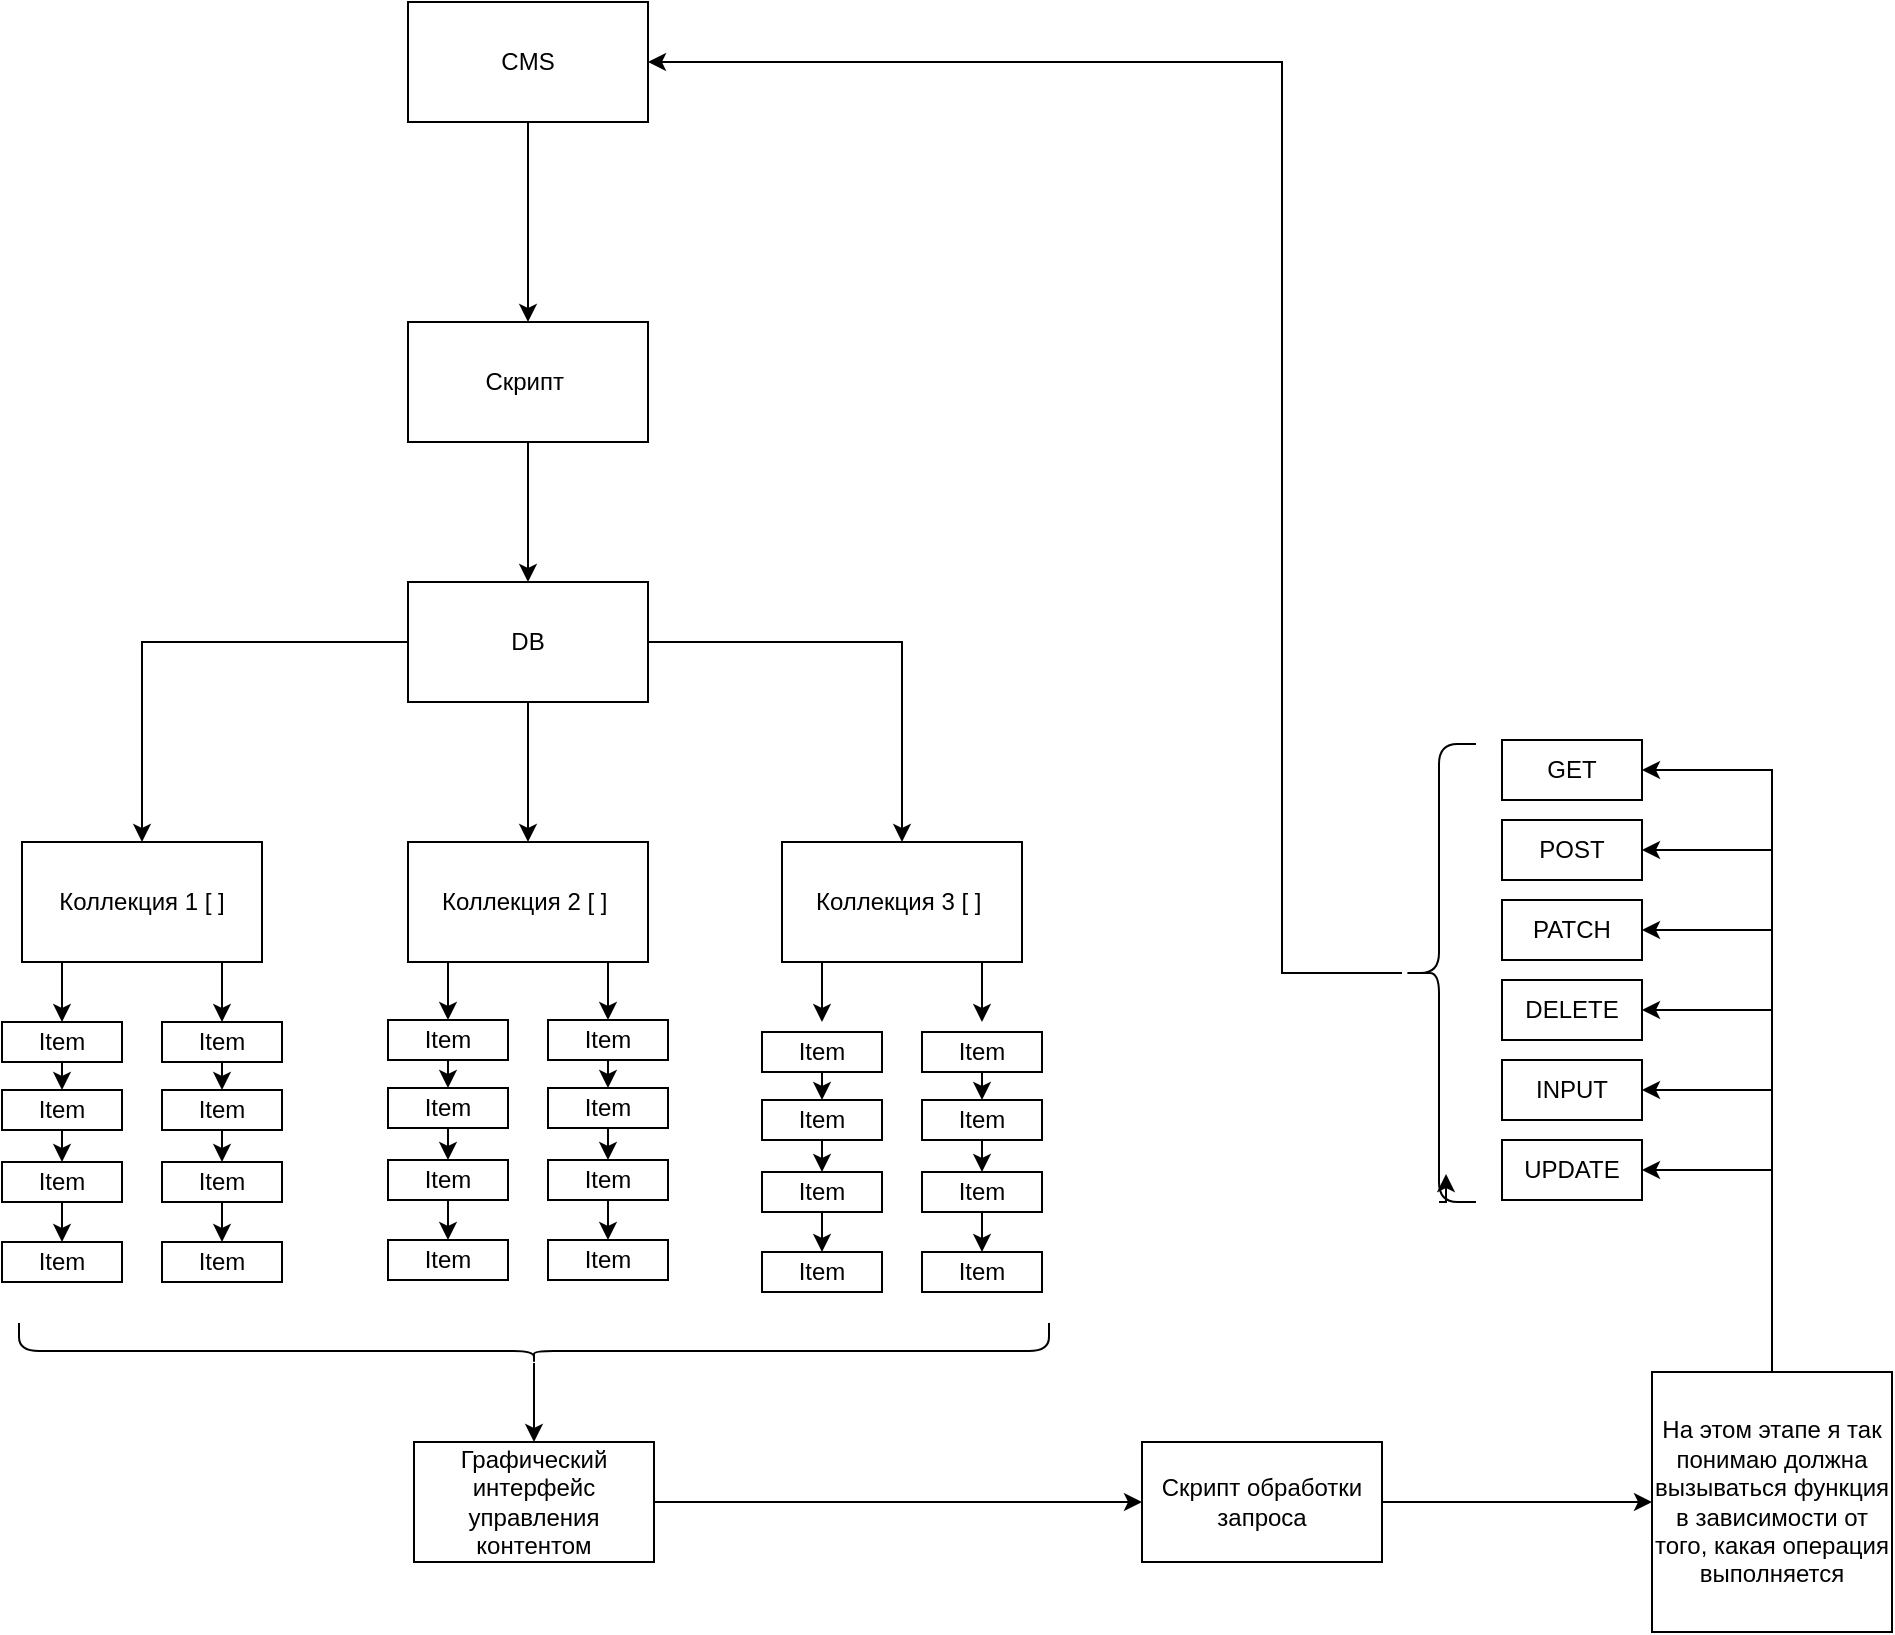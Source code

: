 <mxfile version="10.6.7" type="github"><diagram id="oEYO9Xg2seDJmXYcQJtm" name="Page-1"><mxGraphModel dx="1158" dy="789" grid="1" gridSize="10" guides="1" tooltips="1" connect="1" arrows="1" fold="1" page="1" pageScale="1" pageWidth="827" pageHeight="1169" math="0" shadow="0"><root><mxCell id="0"/><mxCell id="1" parent="0"/><mxCell id="zJNwk_p8NlRcykjKWMNr-4" style="edgeStyle=orthogonalEdgeStyle;rounded=0;orthogonalLoop=1;jettySize=auto;html=1;entryX=0.5;entryY=0;entryDx=0;entryDy=0;" parent="1" source="zJNwk_p8NlRcykjKWMNr-1" target="zJNwk_p8NlRcykjKWMNr-3" edge="1"><mxGeometry relative="1" as="geometry"/></mxCell><mxCell id="zJNwk_p8NlRcykjKWMNr-1" value="CMS" style="rounded=0;whiteSpace=wrap;html=1;" parent="1" vertex="1"><mxGeometry x="293" y="30" width="120" height="60" as="geometry"/></mxCell><mxCell id="zJNwk_p8NlRcykjKWMNr-10" style="edgeStyle=orthogonalEdgeStyle;rounded=0;orthogonalLoop=1;jettySize=auto;html=1;" parent="1" source="zJNwk_p8NlRcykjKWMNr-3" target="zJNwk_p8NlRcykjKWMNr-6" edge="1"><mxGeometry relative="1" as="geometry"/></mxCell><mxCell id="zJNwk_p8NlRcykjKWMNr-3" value="Скрипт&amp;nbsp;" style="rounded=0;whiteSpace=wrap;html=1;" parent="1" vertex="1"><mxGeometry x="293" y="190" width="120" height="60" as="geometry"/></mxCell><mxCell id="zJNwk_p8NlRcykjKWMNr-18" style="edgeStyle=orthogonalEdgeStyle;rounded=0;orthogonalLoop=1;jettySize=auto;html=1;entryX=0.5;entryY=0;entryDx=0;entryDy=0;" parent="1" source="zJNwk_p8NlRcykjKWMNr-6" target="zJNwk_p8NlRcykjKWMNr-7" edge="1"><mxGeometry relative="1" as="geometry"/></mxCell><mxCell id="zJNwk_p8NlRcykjKWMNr-19" style="edgeStyle=orthogonalEdgeStyle;rounded=0;orthogonalLoop=1;jettySize=auto;html=1;entryX=0.5;entryY=0;entryDx=0;entryDy=0;" parent="1" source="zJNwk_p8NlRcykjKWMNr-6" target="zJNwk_p8NlRcykjKWMNr-8" edge="1"><mxGeometry relative="1" as="geometry"/></mxCell><mxCell id="zJNwk_p8NlRcykjKWMNr-20" style="edgeStyle=orthogonalEdgeStyle;rounded=0;orthogonalLoop=1;jettySize=auto;html=1;" parent="1" source="zJNwk_p8NlRcykjKWMNr-6" target="zJNwk_p8NlRcykjKWMNr-11" edge="1"><mxGeometry relative="1" as="geometry"/></mxCell><mxCell id="zJNwk_p8NlRcykjKWMNr-6" value="DB" style="rounded=0;whiteSpace=wrap;html=1;" parent="1" vertex="1"><mxGeometry x="293" y="320" width="120" height="60" as="geometry"/></mxCell><mxCell id="zJNwk_p8NlRcykjKWMNr-45" style="edgeStyle=orthogonalEdgeStyle;rounded=0;orthogonalLoop=1;jettySize=auto;html=1;exitX=0.25;exitY=1;exitDx=0;exitDy=0;entryX=0.5;entryY=0;entryDx=0;entryDy=0;" parent="1" source="zJNwk_p8NlRcykjKWMNr-7" target="zJNwk_p8NlRcykjKWMNr-21" edge="1"><mxGeometry relative="1" as="geometry"/></mxCell><mxCell id="zJNwk_p8NlRcykjKWMNr-49" style="edgeStyle=orthogonalEdgeStyle;rounded=0;orthogonalLoop=1;jettySize=auto;html=1;exitX=0.75;exitY=1;exitDx=0;exitDy=0;entryX=0.5;entryY=0;entryDx=0;entryDy=0;" parent="1" source="zJNwk_p8NlRcykjKWMNr-7" target="zJNwk_p8NlRcykjKWMNr-25" edge="1"><mxGeometry relative="1" as="geometry"/></mxCell><mxCell id="zJNwk_p8NlRcykjKWMNr-7" value="Коллекция 1 [ ]" style="rounded=0;whiteSpace=wrap;html=1;" parent="1" vertex="1"><mxGeometry x="100" y="450" width="120" height="60" as="geometry"/></mxCell><mxCell id="zJNwk_p8NlRcykjKWMNr-81" style="edgeStyle=orthogonalEdgeStyle;rounded=0;orthogonalLoop=1;jettySize=auto;html=1;exitX=0.25;exitY=1;exitDx=0;exitDy=0;entryX=0.5;entryY=0;entryDx=0;entryDy=0;" parent="1" source="zJNwk_p8NlRcykjKWMNr-8" target="zJNwk_p8NlRcykjKWMNr-54" edge="1"><mxGeometry relative="1" as="geometry"/></mxCell><mxCell id="zJNwk_p8NlRcykjKWMNr-82" style="edgeStyle=orthogonalEdgeStyle;rounded=0;orthogonalLoop=1;jettySize=auto;html=1;exitX=0.75;exitY=1;exitDx=0;exitDy=0;entryX=0.5;entryY=0;entryDx=0;entryDy=0;" parent="1" source="zJNwk_p8NlRcykjKWMNr-8" target="zJNwk_p8NlRcykjKWMNr-61" edge="1"><mxGeometry relative="1" as="geometry"/></mxCell><mxCell id="zJNwk_p8NlRcykjKWMNr-8" value="Коллекция 2 [ ]&amp;nbsp;" style="rounded=0;whiteSpace=wrap;html=1;" parent="1" vertex="1"><mxGeometry x="293" y="450" width="120" height="60" as="geometry"/></mxCell><mxCell id="zJNwk_p8NlRcykjKWMNr-83" style="edgeStyle=orthogonalEdgeStyle;rounded=0;orthogonalLoop=1;jettySize=auto;html=1;exitX=0.25;exitY=1;exitDx=0;exitDy=0;" parent="1" source="zJNwk_p8NlRcykjKWMNr-11" edge="1"><mxGeometry relative="1" as="geometry"><mxPoint x="500" y="540" as="targetPoint"/></mxGeometry></mxCell><mxCell id="zJNwk_p8NlRcykjKWMNr-84" style="edgeStyle=orthogonalEdgeStyle;rounded=0;orthogonalLoop=1;jettySize=auto;html=1;exitX=0.75;exitY=1;exitDx=0;exitDy=0;" parent="1" source="zJNwk_p8NlRcykjKWMNr-11" edge="1"><mxGeometry relative="1" as="geometry"><mxPoint x="580" y="540" as="targetPoint"/></mxGeometry></mxCell><mxCell id="zJNwk_p8NlRcykjKWMNr-11" value="&lt;span&gt;Коллекция 3 [ ]&amp;nbsp;&lt;/span&gt;" style="rounded=0;whiteSpace=wrap;html=1;" parent="1" vertex="1"><mxGeometry x="480" y="450" width="120" height="60" as="geometry"/></mxCell><mxCell id="zJNwk_p8NlRcykjKWMNr-46" style="edgeStyle=orthogonalEdgeStyle;rounded=0;orthogonalLoop=1;jettySize=auto;html=1;exitX=0.5;exitY=1;exitDx=0;exitDy=0;entryX=0.5;entryY=0;entryDx=0;entryDy=0;" parent="1" source="zJNwk_p8NlRcykjKWMNr-21" target="zJNwk_p8NlRcykjKWMNr-22" edge="1"><mxGeometry relative="1" as="geometry"/></mxCell><mxCell id="zJNwk_p8NlRcykjKWMNr-21" value="Item" style="rounded=0;whiteSpace=wrap;html=1;" parent="1" vertex="1"><mxGeometry x="90" y="540" width="60" height="20" as="geometry"/></mxCell><mxCell id="zJNwk_p8NlRcykjKWMNr-47" style="edgeStyle=orthogonalEdgeStyle;rounded=0;orthogonalLoop=1;jettySize=auto;html=1;exitX=0.5;exitY=1;exitDx=0;exitDy=0;entryX=0.5;entryY=0;entryDx=0;entryDy=0;" parent="1" source="zJNwk_p8NlRcykjKWMNr-22" target="zJNwk_p8NlRcykjKWMNr-23" edge="1"><mxGeometry relative="1" as="geometry"/></mxCell><mxCell id="zJNwk_p8NlRcykjKWMNr-22" value="Item" style="rounded=0;whiteSpace=wrap;html=1;" parent="1" vertex="1"><mxGeometry x="90" y="574" width="60" height="20" as="geometry"/></mxCell><mxCell id="zJNwk_p8NlRcykjKWMNr-48" style="edgeStyle=orthogonalEdgeStyle;rounded=0;orthogonalLoop=1;jettySize=auto;html=1;exitX=0.5;exitY=1;exitDx=0;exitDy=0;entryX=0.5;entryY=0;entryDx=0;entryDy=0;" parent="1" source="zJNwk_p8NlRcykjKWMNr-23" target="zJNwk_p8NlRcykjKWMNr-24" edge="1"><mxGeometry relative="1" as="geometry"/></mxCell><mxCell id="zJNwk_p8NlRcykjKWMNr-23" value="Item" style="rounded=0;whiteSpace=wrap;html=1;" parent="1" vertex="1"><mxGeometry x="90" y="610" width="60" height="20" as="geometry"/></mxCell><mxCell id="zJNwk_p8NlRcykjKWMNr-24" value="Item" style="rounded=0;whiteSpace=wrap;html=1;" parent="1" vertex="1"><mxGeometry x="90" y="650" width="60" height="20" as="geometry"/></mxCell><mxCell id="zJNwk_p8NlRcykjKWMNr-50" style="edgeStyle=orthogonalEdgeStyle;rounded=0;orthogonalLoop=1;jettySize=auto;html=1;exitX=0.5;exitY=1;exitDx=0;exitDy=0;entryX=0.5;entryY=0;entryDx=0;entryDy=0;" parent="1" source="zJNwk_p8NlRcykjKWMNr-25" target="zJNwk_p8NlRcykjKWMNr-26" edge="1"><mxGeometry relative="1" as="geometry"/></mxCell><mxCell id="zJNwk_p8NlRcykjKWMNr-25" value="Item" style="rounded=0;whiteSpace=wrap;html=1;" parent="1" vertex="1"><mxGeometry x="170" y="540" width="60" height="20" as="geometry"/></mxCell><mxCell id="zJNwk_p8NlRcykjKWMNr-51" style="edgeStyle=orthogonalEdgeStyle;rounded=0;orthogonalLoop=1;jettySize=auto;html=1;exitX=0.5;exitY=1;exitDx=0;exitDy=0;entryX=0.5;entryY=0;entryDx=0;entryDy=0;" parent="1" source="zJNwk_p8NlRcykjKWMNr-26" target="zJNwk_p8NlRcykjKWMNr-27" edge="1"><mxGeometry relative="1" as="geometry"/></mxCell><mxCell id="zJNwk_p8NlRcykjKWMNr-26" value="Item" style="rounded=0;whiteSpace=wrap;html=1;" parent="1" vertex="1"><mxGeometry x="170" y="574" width="60" height="20" as="geometry"/></mxCell><mxCell id="zJNwk_p8NlRcykjKWMNr-52" style="edgeStyle=orthogonalEdgeStyle;rounded=0;orthogonalLoop=1;jettySize=auto;html=1;exitX=0.5;exitY=1;exitDx=0;exitDy=0;entryX=0.5;entryY=0;entryDx=0;entryDy=0;" parent="1" source="zJNwk_p8NlRcykjKWMNr-27" target="zJNwk_p8NlRcykjKWMNr-28" edge="1"><mxGeometry relative="1" as="geometry"/></mxCell><mxCell id="zJNwk_p8NlRcykjKWMNr-27" value="Item" style="rounded=0;whiteSpace=wrap;html=1;" parent="1" vertex="1"><mxGeometry x="170" y="610" width="60" height="20" as="geometry"/></mxCell><mxCell id="zJNwk_p8NlRcykjKWMNr-28" value="Item" style="rounded=0;whiteSpace=wrap;html=1;" parent="1" vertex="1"><mxGeometry x="170" y="650" width="60" height="20" as="geometry"/></mxCell><mxCell id="zJNwk_p8NlRcykjKWMNr-53" style="edgeStyle=orthogonalEdgeStyle;rounded=0;orthogonalLoop=1;jettySize=auto;html=1;exitX=0.5;exitY=1;exitDx=0;exitDy=0;entryX=0.5;entryY=0;entryDx=0;entryDy=0;" parent="1" source="zJNwk_p8NlRcykjKWMNr-54" target="zJNwk_p8NlRcykjKWMNr-56" edge="1"><mxGeometry relative="1" as="geometry"/></mxCell><mxCell id="zJNwk_p8NlRcykjKWMNr-54" value="Item" style="rounded=0;whiteSpace=wrap;html=1;" parent="1" vertex="1"><mxGeometry x="283" y="539" width="60" height="20" as="geometry"/></mxCell><mxCell id="zJNwk_p8NlRcykjKWMNr-55" style="edgeStyle=orthogonalEdgeStyle;rounded=0;orthogonalLoop=1;jettySize=auto;html=1;exitX=0.5;exitY=1;exitDx=0;exitDy=0;entryX=0.5;entryY=0;entryDx=0;entryDy=0;" parent="1" source="zJNwk_p8NlRcykjKWMNr-56" target="zJNwk_p8NlRcykjKWMNr-58" edge="1"><mxGeometry relative="1" as="geometry"/></mxCell><mxCell id="zJNwk_p8NlRcykjKWMNr-56" value="Item" style="rounded=0;whiteSpace=wrap;html=1;" parent="1" vertex="1"><mxGeometry x="283" y="573" width="60" height="20" as="geometry"/></mxCell><mxCell id="zJNwk_p8NlRcykjKWMNr-57" style="edgeStyle=orthogonalEdgeStyle;rounded=0;orthogonalLoop=1;jettySize=auto;html=1;exitX=0.5;exitY=1;exitDx=0;exitDy=0;entryX=0.5;entryY=0;entryDx=0;entryDy=0;" parent="1" source="zJNwk_p8NlRcykjKWMNr-58" target="zJNwk_p8NlRcykjKWMNr-59" edge="1"><mxGeometry relative="1" as="geometry"/></mxCell><mxCell id="zJNwk_p8NlRcykjKWMNr-58" value="Item" style="rounded=0;whiteSpace=wrap;html=1;" parent="1" vertex="1"><mxGeometry x="283" y="609" width="60" height="20" as="geometry"/></mxCell><mxCell id="zJNwk_p8NlRcykjKWMNr-59" value="Item" style="rounded=0;whiteSpace=wrap;html=1;" parent="1" vertex="1"><mxGeometry x="283" y="649" width="60" height="20" as="geometry"/></mxCell><mxCell id="zJNwk_p8NlRcykjKWMNr-60" style="edgeStyle=orthogonalEdgeStyle;rounded=0;orthogonalLoop=1;jettySize=auto;html=1;exitX=0.5;exitY=0;exitDx=0;exitDy=0;entryX=0.5;entryY=0;entryDx=0;entryDy=0;" parent="1" source="zJNwk_p8NlRcykjKWMNr-61" target="zJNwk_p8NlRcykjKWMNr-63" edge="1"><mxGeometry relative="1" as="geometry"/></mxCell><mxCell id="zJNwk_p8NlRcykjKWMNr-61" value="Item" style="rounded=0;whiteSpace=wrap;html=1;" parent="1" vertex="1"><mxGeometry x="363" y="539" width="60" height="20" as="geometry"/></mxCell><mxCell id="zJNwk_p8NlRcykjKWMNr-62" style="edgeStyle=orthogonalEdgeStyle;rounded=0;orthogonalLoop=1;jettySize=auto;html=1;exitX=0.5;exitY=1;exitDx=0;exitDy=0;entryX=0.5;entryY=0;entryDx=0;entryDy=0;" parent="1" source="zJNwk_p8NlRcykjKWMNr-63" target="zJNwk_p8NlRcykjKWMNr-65" edge="1"><mxGeometry relative="1" as="geometry"/></mxCell><mxCell id="zJNwk_p8NlRcykjKWMNr-63" value="Item" style="rounded=0;whiteSpace=wrap;html=1;" parent="1" vertex="1"><mxGeometry x="363" y="573" width="60" height="20" as="geometry"/></mxCell><mxCell id="zJNwk_p8NlRcykjKWMNr-64" style="edgeStyle=orthogonalEdgeStyle;rounded=0;orthogonalLoop=1;jettySize=auto;html=1;exitX=0.5;exitY=1;exitDx=0;exitDy=0;entryX=0.5;entryY=0;entryDx=0;entryDy=0;" parent="1" source="zJNwk_p8NlRcykjKWMNr-65" target="zJNwk_p8NlRcykjKWMNr-66" edge="1"><mxGeometry relative="1" as="geometry"/></mxCell><mxCell id="zJNwk_p8NlRcykjKWMNr-65" value="Item" style="rounded=0;whiteSpace=wrap;html=1;" parent="1" vertex="1"><mxGeometry x="363" y="609" width="60" height="20" as="geometry"/></mxCell><mxCell id="zJNwk_p8NlRcykjKWMNr-66" value="Item" style="rounded=0;whiteSpace=wrap;html=1;" parent="1" vertex="1"><mxGeometry x="363" y="649" width="60" height="20" as="geometry"/></mxCell><mxCell id="zJNwk_p8NlRcykjKWMNr-67" style="edgeStyle=orthogonalEdgeStyle;rounded=0;orthogonalLoop=1;jettySize=auto;html=1;exitX=0.5;exitY=1;exitDx=0;exitDy=0;entryX=0.5;entryY=0;entryDx=0;entryDy=0;" parent="1" source="zJNwk_p8NlRcykjKWMNr-68" target="zJNwk_p8NlRcykjKWMNr-70" edge="1"><mxGeometry relative="1" as="geometry"/></mxCell><mxCell id="zJNwk_p8NlRcykjKWMNr-68" value="Item" style="rounded=0;whiteSpace=wrap;html=1;" parent="1" vertex="1"><mxGeometry x="470" y="545" width="60" height="20" as="geometry"/></mxCell><mxCell id="zJNwk_p8NlRcykjKWMNr-69" style="edgeStyle=orthogonalEdgeStyle;rounded=0;orthogonalLoop=1;jettySize=auto;html=1;exitX=0.5;exitY=1;exitDx=0;exitDy=0;entryX=0.5;entryY=0;entryDx=0;entryDy=0;" parent="1" source="zJNwk_p8NlRcykjKWMNr-70" target="zJNwk_p8NlRcykjKWMNr-72" edge="1"><mxGeometry relative="1" as="geometry"/></mxCell><mxCell id="zJNwk_p8NlRcykjKWMNr-70" value="Item" style="rounded=0;whiteSpace=wrap;html=1;" parent="1" vertex="1"><mxGeometry x="470" y="579" width="60" height="20" as="geometry"/></mxCell><mxCell id="zJNwk_p8NlRcykjKWMNr-71" style="edgeStyle=orthogonalEdgeStyle;rounded=0;orthogonalLoop=1;jettySize=auto;html=1;exitX=0.5;exitY=1;exitDx=0;exitDy=0;entryX=0.5;entryY=0;entryDx=0;entryDy=0;" parent="1" source="zJNwk_p8NlRcykjKWMNr-72" target="zJNwk_p8NlRcykjKWMNr-73" edge="1"><mxGeometry relative="1" as="geometry"/></mxCell><mxCell id="zJNwk_p8NlRcykjKWMNr-72" value="Item" style="rounded=0;whiteSpace=wrap;html=1;" parent="1" vertex="1"><mxGeometry x="470" y="615" width="60" height="20" as="geometry"/></mxCell><mxCell id="zJNwk_p8NlRcykjKWMNr-73" value="Item" style="rounded=0;whiteSpace=wrap;html=1;" parent="1" vertex="1"><mxGeometry x="470" y="655" width="60" height="20" as="geometry"/></mxCell><mxCell id="zJNwk_p8NlRcykjKWMNr-74" style="edgeStyle=orthogonalEdgeStyle;rounded=0;orthogonalLoop=1;jettySize=auto;html=1;exitX=0.5;exitY=0;exitDx=0;exitDy=0;entryX=0.5;entryY=0;entryDx=0;entryDy=0;" parent="1" source="zJNwk_p8NlRcykjKWMNr-75" target="zJNwk_p8NlRcykjKWMNr-77" edge="1"><mxGeometry relative="1" as="geometry"/></mxCell><mxCell id="zJNwk_p8NlRcykjKWMNr-75" value="Item" style="rounded=0;whiteSpace=wrap;html=1;" parent="1" vertex="1"><mxGeometry x="550" y="545" width="60" height="20" as="geometry"/></mxCell><mxCell id="zJNwk_p8NlRcykjKWMNr-76" style="edgeStyle=orthogonalEdgeStyle;rounded=0;orthogonalLoop=1;jettySize=auto;html=1;exitX=0.5;exitY=1;exitDx=0;exitDy=0;entryX=0.5;entryY=0;entryDx=0;entryDy=0;" parent="1" source="zJNwk_p8NlRcykjKWMNr-77" target="zJNwk_p8NlRcykjKWMNr-79" edge="1"><mxGeometry relative="1" as="geometry"/></mxCell><mxCell id="zJNwk_p8NlRcykjKWMNr-77" value="Item" style="rounded=0;whiteSpace=wrap;html=1;" parent="1" vertex="1"><mxGeometry x="550" y="579" width="60" height="20" as="geometry"/></mxCell><mxCell id="zJNwk_p8NlRcykjKWMNr-78" style="edgeStyle=orthogonalEdgeStyle;rounded=0;orthogonalLoop=1;jettySize=auto;html=1;exitX=0.5;exitY=1;exitDx=0;exitDy=0;entryX=0.5;entryY=0;entryDx=0;entryDy=0;" parent="1" source="zJNwk_p8NlRcykjKWMNr-79" target="zJNwk_p8NlRcykjKWMNr-80" edge="1"><mxGeometry relative="1" as="geometry"/></mxCell><mxCell id="zJNwk_p8NlRcykjKWMNr-79" value="Item" style="rounded=0;whiteSpace=wrap;html=1;" parent="1" vertex="1"><mxGeometry x="550" y="615" width="60" height="20" as="geometry"/></mxCell><mxCell id="zJNwk_p8NlRcykjKWMNr-80" value="Item" style="rounded=0;whiteSpace=wrap;html=1;" parent="1" vertex="1"><mxGeometry x="550" y="655" width="60" height="20" as="geometry"/></mxCell><mxCell id="zJNwk_p8NlRcykjKWMNr-92" style="edgeStyle=orthogonalEdgeStyle;rounded=0;orthogonalLoop=1;jettySize=auto;html=1;" parent="1" source="zJNwk_p8NlRcykjKWMNr-85" target="zJNwk_p8NlRcykjKWMNr-93" edge="1"><mxGeometry relative="1" as="geometry"><mxPoint x="720" y="780" as="targetPoint"/></mxGeometry></mxCell><mxCell id="zJNwk_p8NlRcykjKWMNr-85" value="Графический интерфейс управления контентом" style="rounded=0;whiteSpace=wrap;html=1;" parent="1" vertex="1"><mxGeometry x="296" y="750" width="120" height="60" as="geometry"/></mxCell><mxCell id="zJNwk_p8NlRcykjKWMNr-91" style="edgeStyle=orthogonalEdgeStyle;rounded=0;orthogonalLoop=1;jettySize=auto;html=1;" parent="1" source="zJNwk_p8NlRcykjKWMNr-87" target="zJNwk_p8NlRcykjKWMNr-85" edge="1"><mxGeometry relative="1" as="geometry"/></mxCell><mxCell id="zJNwk_p8NlRcykjKWMNr-87" value="" style="shape=curlyBracket;whiteSpace=wrap;html=1;rounded=1;rotation=-90;size=0.3;" parent="1" vertex="1"><mxGeometry x="346" y="443" width="20" height="515" as="geometry"/></mxCell><mxCell id="zJNwk_p8NlRcykjKWMNr-102" style="edgeStyle=orthogonalEdgeStyle;rounded=0;orthogonalLoop=1;jettySize=auto;html=1;entryX=0;entryY=0.5;entryDx=0;entryDy=0;" parent="1" source="zJNwk_p8NlRcykjKWMNr-93" target="zJNwk_p8NlRcykjKWMNr-101" edge="1"><mxGeometry relative="1" as="geometry"/></mxCell><mxCell id="zJNwk_p8NlRcykjKWMNr-93" value="Скрипт обработки запроса" style="rounded=0;whiteSpace=wrap;html=1;" parent="1" vertex="1"><mxGeometry x="660" y="750" width="120" height="60" as="geometry"/></mxCell><mxCell id="zJNwk_p8NlRcykjKWMNr-95" value="GET" style="rounded=0;whiteSpace=wrap;html=1;" parent="1" vertex="1"><mxGeometry x="840" y="399" width="70" height="30" as="geometry"/></mxCell><mxCell id="zJNwk_p8NlRcykjKWMNr-96" value="POST" style="rounded=0;whiteSpace=wrap;html=1;" parent="1" vertex="1"><mxGeometry x="840" y="439" width="70" height="30" as="geometry"/></mxCell><mxCell id="zJNwk_p8NlRcykjKWMNr-97" value="PATCH" style="rounded=0;whiteSpace=wrap;html=1;" parent="1" vertex="1"><mxGeometry x="840" y="479" width="70" height="30" as="geometry"/></mxCell><mxCell id="zJNwk_p8NlRcykjKWMNr-98" value="DELETE" style="rounded=0;whiteSpace=wrap;html=1;" parent="1" vertex="1"><mxGeometry x="840" y="519" width="70" height="30" as="geometry"/></mxCell><mxCell id="zJNwk_p8NlRcykjKWMNr-99" value="INPUT" style="rounded=0;whiteSpace=wrap;html=1;" parent="1" vertex="1"><mxGeometry x="840" y="559" width="70" height="30" as="geometry"/></mxCell><mxCell id="zJNwk_p8NlRcykjKWMNr-100" value="UPDATE" style="rounded=0;whiteSpace=wrap;html=1;" parent="1" vertex="1"><mxGeometry x="840" y="599" width="70" height="30" as="geometry"/></mxCell><mxCell id="zJNwk_p8NlRcykjKWMNr-105" style="edgeStyle=orthogonalEdgeStyle;rounded=0;orthogonalLoop=1;jettySize=auto;html=1;exitX=0.5;exitY=0;exitDx=0;exitDy=0;entryX=1;entryY=0.5;entryDx=0;entryDy=0;" parent="1" source="zJNwk_p8NlRcykjKWMNr-101" target="zJNwk_p8NlRcykjKWMNr-95" edge="1"><mxGeometry relative="1" as="geometry"/></mxCell><mxCell id="zJNwk_p8NlRcykjKWMNr-106" style="edgeStyle=orthogonalEdgeStyle;rounded=0;orthogonalLoop=1;jettySize=auto;html=1;exitX=0.5;exitY=0;exitDx=0;exitDy=0;entryX=1;entryY=0.5;entryDx=0;entryDy=0;" parent="1" source="zJNwk_p8NlRcykjKWMNr-101" target="zJNwk_p8NlRcykjKWMNr-96" edge="1"><mxGeometry relative="1" as="geometry"/></mxCell><mxCell id="zJNwk_p8NlRcykjKWMNr-107" style="edgeStyle=orthogonalEdgeStyle;rounded=0;orthogonalLoop=1;jettySize=auto;html=1;entryX=1;entryY=0.5;entryDx=0;entryDy=0;" parent="1" source="zJNwk_p8NlRcykjKWMNr-101" target="zJNwk_p8NlRcykjKWMNr-97" edge="1"><mxGeometry relative="1" as="geometry"><mxPoint x="975" y="660" as="targetPoint"/><Array as="points"><mxPoint x="975" y="494"/></Array></mxGeometry></mxCell><mxCell id="zJNwk_p8NlRcykjKWMNr-108" style="edgeStyle=orthogonalEdgeStyle;rounded=0;orthogonalLoop=1;jettySize=auto;html=1;entryX=1;entryY=0.5;entryDx=0;entryDy=0;" parent="1" source="zJNwk_p8NlRcykjKWMNr-101" target="zJNwk_p8NlRcykjKWMNr-98" edge="1"><mxGeometry relative="1" as="geometry"><Array as="points"><mxPoint x="975" y="534"/></Array></mxGeometry></mxCell><mxCell id="zJNwk_p8NlRcykjKWMNr-109" style="edgeStyle=orthogonalEdgeStyle;rounded=0;orthogonalLoop=1;jettySize=auto;html=1;entryX=1;entryY=0.5;entryDx=0;entryDy=0;" parent="1" source="zJNwk_p8NlRcykjKWMNr-101" target="zJNwk_p8NlRcykjKWMNr-99" edge="1"><mxGeometry relative="1" as="geometry"><Array as="points"><mxPoint x="975" y="574"/></Array></mxGeometry></mxCell><mxCell id="zJNwk_p8NlRcykjKWMNr-110" style="edgeStyle=orthogonalEdgeStyle;rounded=0;orthogonalLoop=1;jettySize=auto;html=1;entryX=1;entryY=0.5;entryDx=0;entryDy=0;" parent="1" source="zJNwk_p8NlRcykjKWMNr-101" target="zJNwk_p8NlRcykjKWMNr-100" edge="1"><mxGeometry relative="1" as="geometry"><Array as="points"><mxPoint x="975" y="614"/></Array></mxGeometry></mxCell><mxCell id="zJNwk_p8NlRcykjKWMNr-101" value="На этом этапе я так понимаю должна вызываться функция в зависимости от того, какая операция выполняется" style="rounded=0;whiteSpace=wrap;html=1;" parent="1" vertex="1"><mxGeometry x="915" y="715" width="120" height="130" as="geometry"/></mxCell><mxCell id="zJNwk_p8NlRcykjKWMNr-112" style="edgeStyle=orthogonalEdgeStyle;rounded=0;orthogonalLoop=1;jettySize=auto;html=1;entryX=1;entryY=0.5;entryDx=0;entryDy=0;" parent="1" source="zJNwk_p8NlRcykjKWMNr-111" target="zJNwk_p8NlRcykjKWMNr-1" edge="1"><mxGeometry relative="1" as="geometry"><Array as="points"><mxPoint x="730" y="516"/><mxPoint x="730" y="60"/></Array></mxGeometry></mxCell><mxCell id="zJNwk_p8NlRcykjKWMNr-111" value="" style="shape=curlyBracket;whiteSpace=wrap;html=1;rounded=1;" parent="1" vertex="1"><mxGeometry x="790" y="401" width="37" height="229" as="geometry"/></mxCell><mxCell id="zJNwk_p8NlRcykjKWMNr-113" style="edgeStyle=orthogonalEdgeStyle;rounded=0;orthogonalLoop=1;jettySize=auto;html=1;exitX=0.5;exitY=1;exitDx=0;exitDy=0;entryX=0.595;entryY=0.939;entryDx=0;entryDy=0;entryPerimeter=0;" parent="1" source="zJNwk_p8NlRcykjKWMNr-111" target="zJNwk_p8NlRcykjKWMNr-111" edge="1"><mxGeometry relative="1" as="geometry"/></mxCell></root></mxGraphModel></diagram></mxfile>